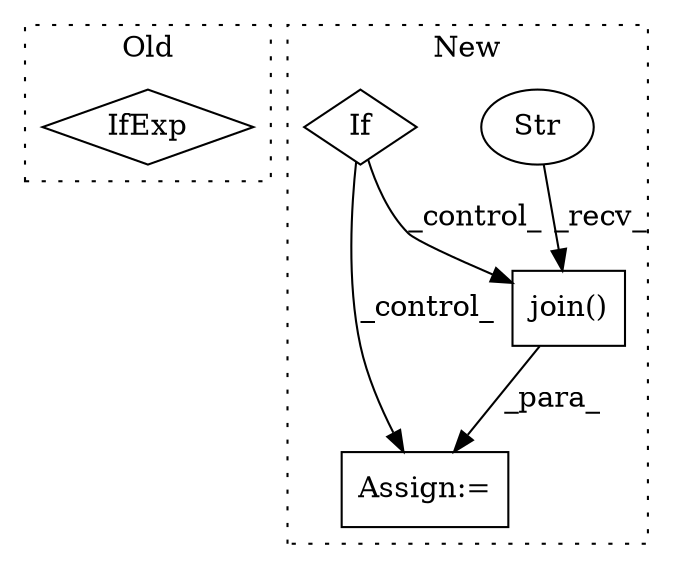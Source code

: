 digraph G {
subgraph cluster0 {
1 [label="IfExp" a="51" s="1470,1484" l="4,6" shape="diamond"];
label = "Old";
style="dotted";
}
subgraph cluster1 {
2 [label="join()" a="75" s="1646,1753" l="11,1" shape="box"];
3 [label="Str" a="66" s="1646" l="5" shape="ellipse"];
4 [label="Assign:=" a="68" s="1643" l="3" shape="box"];
5 [label="If" a="96" s="1462" l="3" shape="diamond"];
label = "New";
style="dotted";
}
2 -> 4 [label="_para_"];
3 -> 2 [label="_recv_"];
5 -> 4 [label="_control_"];
5 -> 2 [label="_control_"];
}